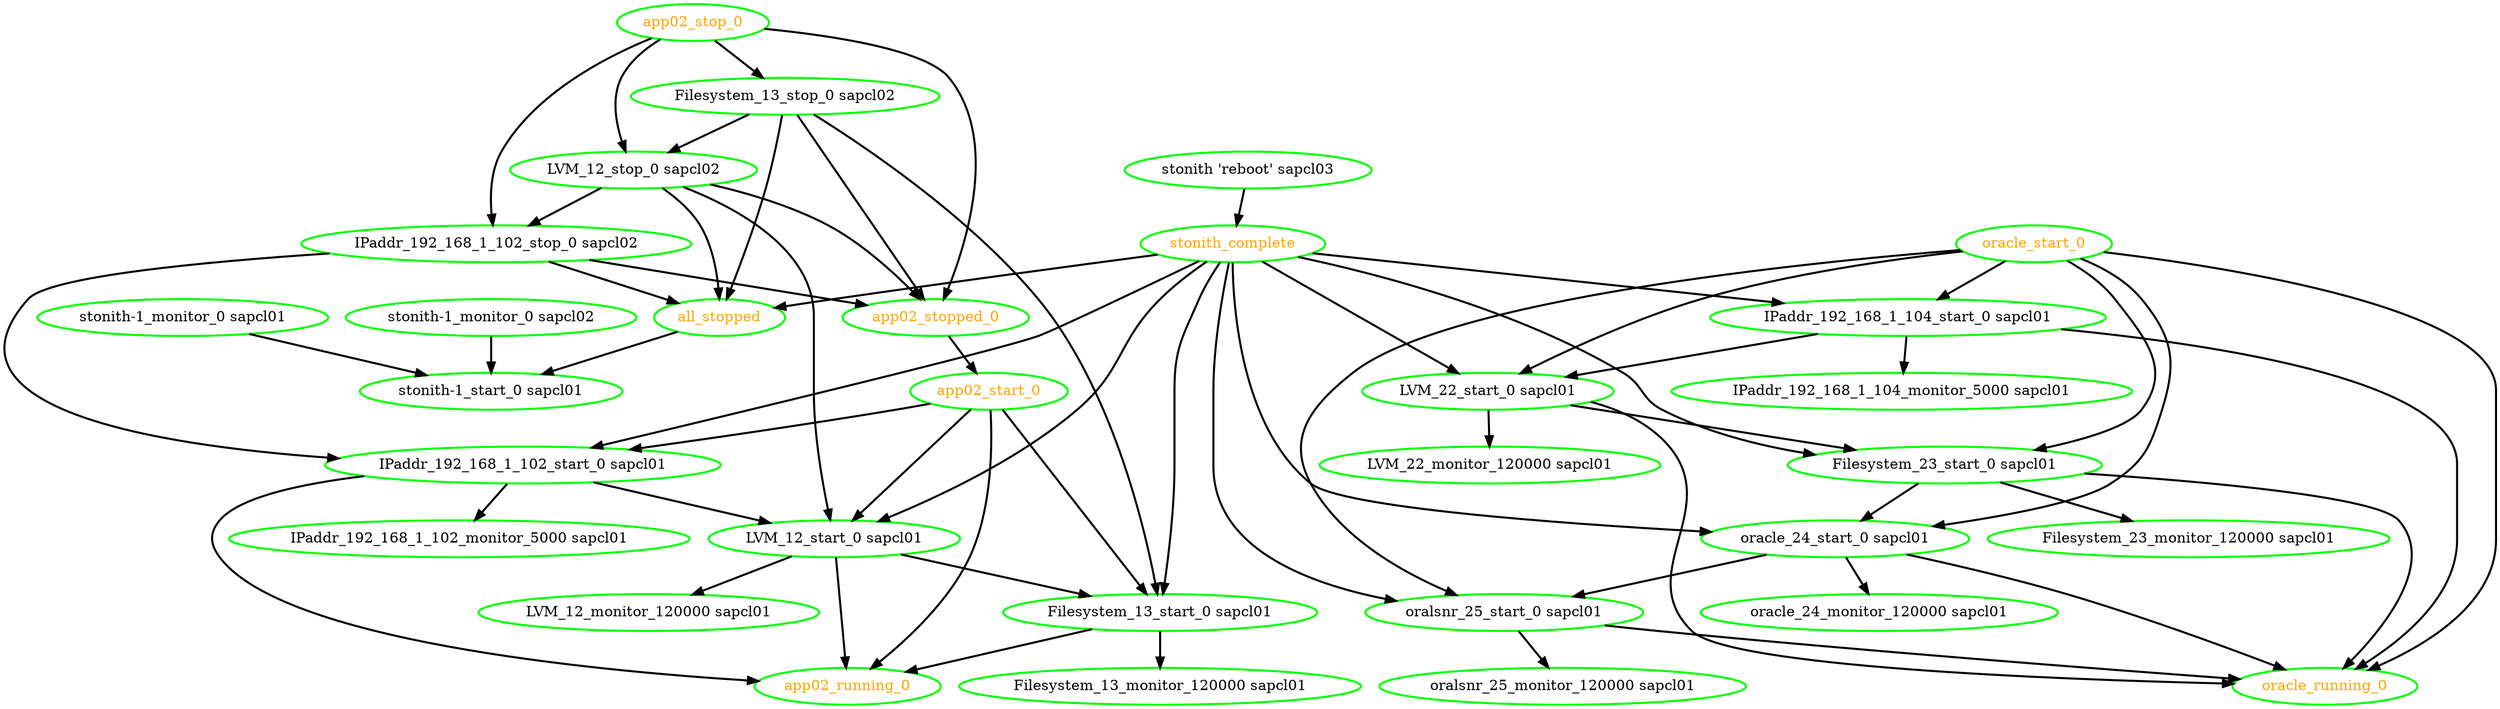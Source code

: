 digraph "g" {
"Filesystem_13_monitor_120000 sapcl01" [ style=bold color="green" fontcolor="black" ]
"Filesystem_13_start_0 sapcl01" -> "Filesystem_13_monitor_120000 sapcl01" [ style = bold]
"Filesystem_13_start_0 sapcl01" -> "app02_running_0" [ style = bold]
"Filesystem_13_start_0 sapcl01" [ style=bold color="green" fontcolor="black" ]
"Filesystem_13_stop_0 sapcl02" -> "Filesystem_13_start_0 sapcl01" [ style = bold]
"Filesystem_13_stop_0 sapcl02" -> "LVM_12_stop_0 sapcl02" [ style = bold]
"Filesystem_13_stop_0 sapcl02" -> "all_stopped" [ style = bold]
"Filesystem_13_stop_0 sapcl02" -> "app02_stopped_0" [ style = bold]
"Filesystem_13_stop_0 sapcl02" [ style=bold color="green" fontcolor="black" ]
"Filesystem_23_monitor_120000 sapcl01" [ style=bold color="green" fontcolor="black" ]
"Filesystem_23_start_0 sapcl01" -> "Filesystem_23_monitor_120000 sapcl01" [ style = bold]
"Filesystem_23_start_0 sapcl01" -> "oracle_24_start_0 sapcl01" [ style = bold]
"Filesystem_23_start_0 sapcl01" -> "oracle_running_0" [ style = bold]
"Filesystem_23_start_0 sapcl01" [ style=bold color="green" fontcolor="black" ]
"IPaddr_192_168_1_102_monitor_5000 sapcl01" [ style=bold color="green" fontcolor="black" ]
"IPaddr_192_168_1_102_start_0 sapcl01" -> "IPaddr_192_168_1_102_monitor_5000 sapcl01" [ style = bold]
"IPaddr_192_168_1_102_start_0 sapcl01" -> "LVM_12_start_0 sapcl01" [ style = bold]
"IPaddr_192_168_1_102_start_0 sapcl01" -> "app02_running_0" [ style = bold]
"IPaddr_192_168_1_102_start_0 sapcl01" [ style=bold color="green" fontcolor="black" ]
"IPaddr_192_168_1_102_stop_0 sapcl02" -> "IPaddr_192_168_1_102_start_0 sapcl01" [ style = bold]
"IPaddr_192_168_1_102_stop_0 sapcl02" -> "all_stopped" [ style = bold]
"IPaddr_192_168_1_102_stop_0 sapcl02" -> "app02_stopped_0" [ style = bold]
"IPaddr_192_168_1_102_stop_0 sapcl02" [ style=bold color="green" fontcolor="black" ]
"IPaddr_192_168_1_104_monitor_5000 sapcl01" [ style=bold color="green" fontcolor="black" ]
"IPaddr_192_168_1_104_start_0 sapcl01" -> "IPaddr_192_168_1_104_monitor_5000 sapcl01" [ style = bold]
"IPaddr_192_168_1_104_start_0 sapcl01" -> "LVM_22_start_0 sapcl01" [ style = bold]
"IPaddr_192_168_1_104_start_0 sapcl01" -> "oracle_running_0" [ style = bold]
"IPaddr_192_168_1_104_start_0 sapcl01" [ style=bold color="green" fontcolor="black" ]
"LVM_12_monitor_120000 sapcl01" [ style=bold color="green" fontcolor="black" ]
"LVM_12_start_0 sapcl01" -> "Filesystem_13_start_0 sapcl01" [ style = bold]
"LVM_12_start_0 sapcl01" -> "LVM_12_monitor_120000 sapcl01" [ style = bold]
"LVM_12_start_0 sapcl01" -> "app02_running_0" [ style = bold]
"LVM_12_start_0 sapcl01" [ style=bold color="green" fontcolor="black" ]
"LVM_12_stop_0 sapcl02" -> "IPaddr_192_168_1_102_stop_0 sapcl02" [ style = bold]
"LVM_12_stop_0 sapcl02" -> "LVM_12_start_0 sapcl01" [ style = bold]
"LVM_12_stop_0 sapcl02" -> "all_stopped" [ style = bold]
"LVM_12_stop_0 sapcl02" -> "app02_stopped_0" [ style = bold]
"LVM_12_stop_0 sapcl02" [ style=bold color="green" fontcolor="black" ]
"LVM_22_monitor_120000 sapcl01" [ style=bold color="green" fontcolor="black" ]
"LVM_22_start_0 sapcl01" -> "Filesystem_23_start_0 sapcl01" [ style = bold]
"LVM_22_start_0 sapcl01" -> "LVM_22_monitor_120000 sapcl01" [ style = bold]
"LVM_22_start_0 sapcl01" -> "oracle_running_0" [ style = bold]
"LVM_22_start_0 sapcl01" [ style=bold color="green" fontcolor="black" ]
"all_stopped" -> "stonith-1_start_0 sapcl01" [ style = bold]
"all_stopped" [ style=bold color="green" fontcolor="orange" ]
"app02_running_0" [ style=bold color="green" fontcolor="orange" ]
"app02_start_0" -> "Filesystem_13_start_0 sapcl01" [ style = bold]
"app02_start_0" -> "IPaddr_192_168_1_102_start_0 sapcl01" [ style = bold]
"app02_start_0" -> "LVM_12_start_0 sapcl01" [ style = bold]
"app02_start_0" -> "app02_running_0" [ style = bold]
"app02_start_0" [ style=bold color="green" fontcolor="orange" ]
"app02_stop_0" -> "Filesystem_13_stop_0 sapcl02" [ style = bold]
"app02_stop_0" -> "IPaddr_192_168_1_102_stop_0 sapcl02" [ style = bold]
"app02_stop_0" -> "LVM_12_stop_0 sapcl02" [ style = bold]
"app02_stop_0" -> "app02_stopped_0" [ style = bold]
"app02_stop_0" [ style=bold color="green" fontcolor="orange" ]
"app02_stopped_0" -> "app02_start_0" [ style = bold]
"app02_stopped_0" [ style=bold color="green" fontcolor="orange" ]
"oracle_24_monitor_120000 sapcl01" [ style=bold color="green" fontcolor="black" ]
"oracle_24_start_0 sapcl01" -> "oracle_24_monitor_120000 sapcl01" [ style = bold]
"oracle_24_start_0 sapcl01" -> "oracle_running_0" [ style = bold]
"oracle_24_start_0 sapcl01" -> "oralsnr_25_start_0 sapcl01" [ style = bold]
"oracle_24_start_0 sapcl01" [ style=bold color="green" fontcolor="black" ]
"oracle_running_0" [ style=bold color="green" fontcolor="orange" ]
"oracle_start_0" -> "Filesystem_23_start_0 sapcl01" [ style = bold]
"oracle_start_0" -> "IPaddr_192_168_1_104_start_0 sapcl01" [ style = bold]
"oracle_start_0" -> "LVM_22_start_0 sapcl01" [ style = bold]
"oracle_start_0" -> "oracle_24_start_0 sapcl01" [ style = bold]
"oracle_start_0" -> "oracle_running_0" [ style = bold]
"oracle_start_0" -> "oralsnr_25_start_0 sapcl01" [ style = bold]
"oracle_start_0" [ style=bold color="green" fontcolor="orange" ]
"oralsnr_25_monitor_120000 sapcl01" [ style=bold color="green" fontcolor="black" ]
"oralsnr_25_start_0 sapcl01" -> "oracle_running_0" [ style = bold]
"oralsnr_25_start_0 sapcl01" -> "oralsnr_25_monitor_120000 sapcl01" [ style = bold]
"oralsnr_25_start_0 sapcl01" [ style=bold color="green" fontcolor="black" ]
"stonith 'reboot' sapcl03" -> "stonith_complete" [ style = bold]
"stonith 'reboot' sapcl03" [ style=bold color="green" fontcolor="black"]
"stonith-1_monitor_0 sapcl01" -> "stonith-1_start_0 sapcl01" [ style = bold]
"stonith-1_monitor_0 sapcl01" [ style=bold color="green" fontcolor="black" ]
"stonith-1_monitor_0 sapcl02" -> "stonith-1_start_0 sapcl01" [ style = bold]
"stonith-1_monitor_0 sapcl02" [ style=bold color="green" fontcolor="black" ]
"stonith-1_start_0 sapcl01" [ style=bold color="green" fontcolor="black" ]
"stonith_complete" -> "Filesystem_13_start_0 sapcl01" [ style = bold]
"stonith_complete" -> "Filesystem_23_start_0 sapcl01" [ style = bold]
"stonith_complete" -> "IPaddr_192_168_1_102_start_0 sapcl01" [ style = bold]
"stonith_complete" -> "IPaddr_192_168_1_104_start_0 sapcl01" [ style = bold]
"stonith_complete" -> "LVM_12_start_0 sapcl01" [ style = bold]
"stonith_complete" -> "LVM_22_start_0 sapcl01" [ style = bold]
"stonith_complete" -> "all_stopped" [ style = bold]
"stonith_complete" -> "oracle_24_start_0 sapcl01" [ style = bold]
"stonith_complete" -> "oralsnr_25_start_0 sapcl01" [ style = bold]
"stonith_complete" [ style=bold color="green" fontcolor="orange" ]
}
